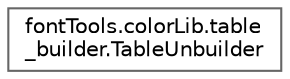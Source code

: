 digraph "Graphical Class Hierarchy"
{
 // LATEX_PDF_SIZE
  bgcolor="transparent";
  edge [fontname=Helvetica,fontsize=10,labelfontname=Helvetica,labelfontsize=10];
  node [fontname=Helvetica,fontsize=10,shape=box,height=0.2,width=0.4];
  rankdir="LR";
  Node0 [id="Node000000",label="fontTools.colorLib.table\l_builder.TableUnbuilder",height=0.2,width=0.4,color="grey40", fillcolor="white", style="filled",URL="$d2/d6a/classfontTools_1_1colorLib_1_1table__builder_1_1TableUnbuilder.html",tooltip=" "];
}
